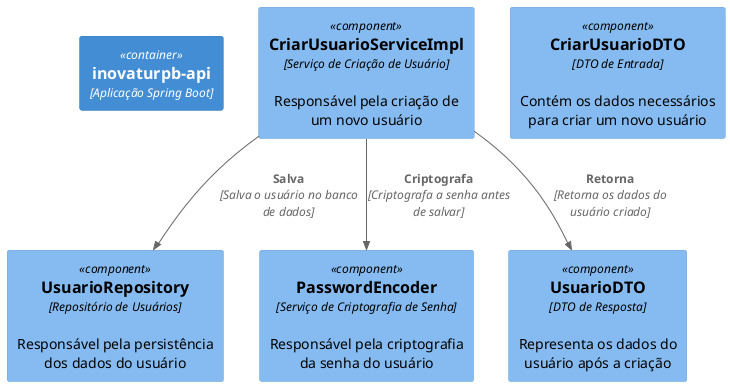 @startuml
!define C4_COMPONENT
!include <C4/C4_Component.puml>

Container(app, "inovaturpb-api", "Aplicação Spring Boot")

' Componentes envolvidos no processo de criação de um usuário
Component(service, "CriarUsuarioServiceImpl", "Serviço de Criação de Usuário", "Responsável pela criação de um novo usuário")

' Repositório de usuários
Component(usuarioRepository, "UsuarioRepository", "Repositório de Usuários", "Responsável pela persistência dos dados do usuário")

' Serviço de criptografia de senhas
Component(passwordEncoder, "PasswordEncoder", "Serviço de Criptografia de Senha", "Responsável pela criptografia da senha do usuário")

' DTO de entrada para criação de usuário
Component(criarUsuarioDTO, "CriarUsuarioDTO", "DTO de Entrada", "Contém os dados necessários para criar um novo usuário")

' DTO de saída para usuário criado
Component(usuarioDTO, "UsuarioDTO", "DTO de Resposta", "Representa os dados do usuário após a criação")

' Relacionamentos
Rel(service, usuarioRepository, "Salva", "Salva o usuário no banco de dados")
Rel(service, passwordEncoder, "Criptografa", "Criptografa a senha antes de salvar")
Rel(service, usuarioDTO, "Retorna", "Retorna os dados do usuário criado")

@enduml
